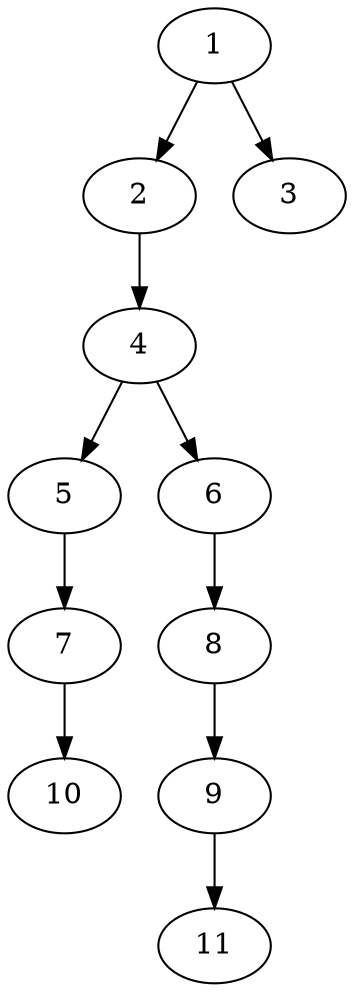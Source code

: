 // DAG (tier=1-easy, mode=compute, n=11, ccr=0.280, fat=0.380, density=0.340, regular=0.629, jump=0.090, mindata=262144, maxdata=2097152)
// DAG automatically generated by daggen at Sun Aug 24 16:33:32 2025
// /home/ermia/Project/Environments/daggen/bin/daggen --dot --ccr 0.280 --fat 0.380 --regular 0.629 --density 0.340 --jump 0.090 --mindata 262144 --maxdata 2097152 -n 11 
digraph G {
  1 [size="22420392094611968", alpha="0.19", expect_size="11210196047305984"]
  1 -> 2 [size ="16418191966208"]
  1 -> 3 [size ="16418191966208"]
  2 [size="5933987839048941568", alpha="0.03", expect_size="2966993919524470784"]
  2 -> 4 [size ="26221312212992"]
  3 [size="633966216680700", alpha="0.17", expect_size="316983108340350"]
  4 [size="1307873204135516", alpha="0.17", expect_size="653936602067758"]
  4 -> 5 [size ="821823537152"]
  4 -> 6 [size ="821823537152"]
  5 [size="3232968324904124416", alpha="0.04", expect_size="1616484162452062208"]
  5 -> 7 [size ="17491388530688"]
  6 [size="8863368596437336064", alpha="0.09", expect_size="4431684298218668032"]
  6 -> 8 [size ="34262774448128"]
  7 [size="417703823147008000", alpha="0.16", expect_size="208851911573504000"]
  7 -> 10 [size ="4470289203200"]
  8 [size="21331414384148372", alpha="0.10", expect_size="10665707192074186"]
  8 -> 9 [size ="27269762383872"]
  9 [size="18150420726038416", alpha="0.10", expect_size="9075210363019208"]
  9 -> 11 [size ="16748434685952"]
  10 [size="240140794495762432", alpha="0.02", expect_size="120070397247881216"]
  11 [size="57568165479492", alpha="0.02", expect_size="28784082739746"]
}